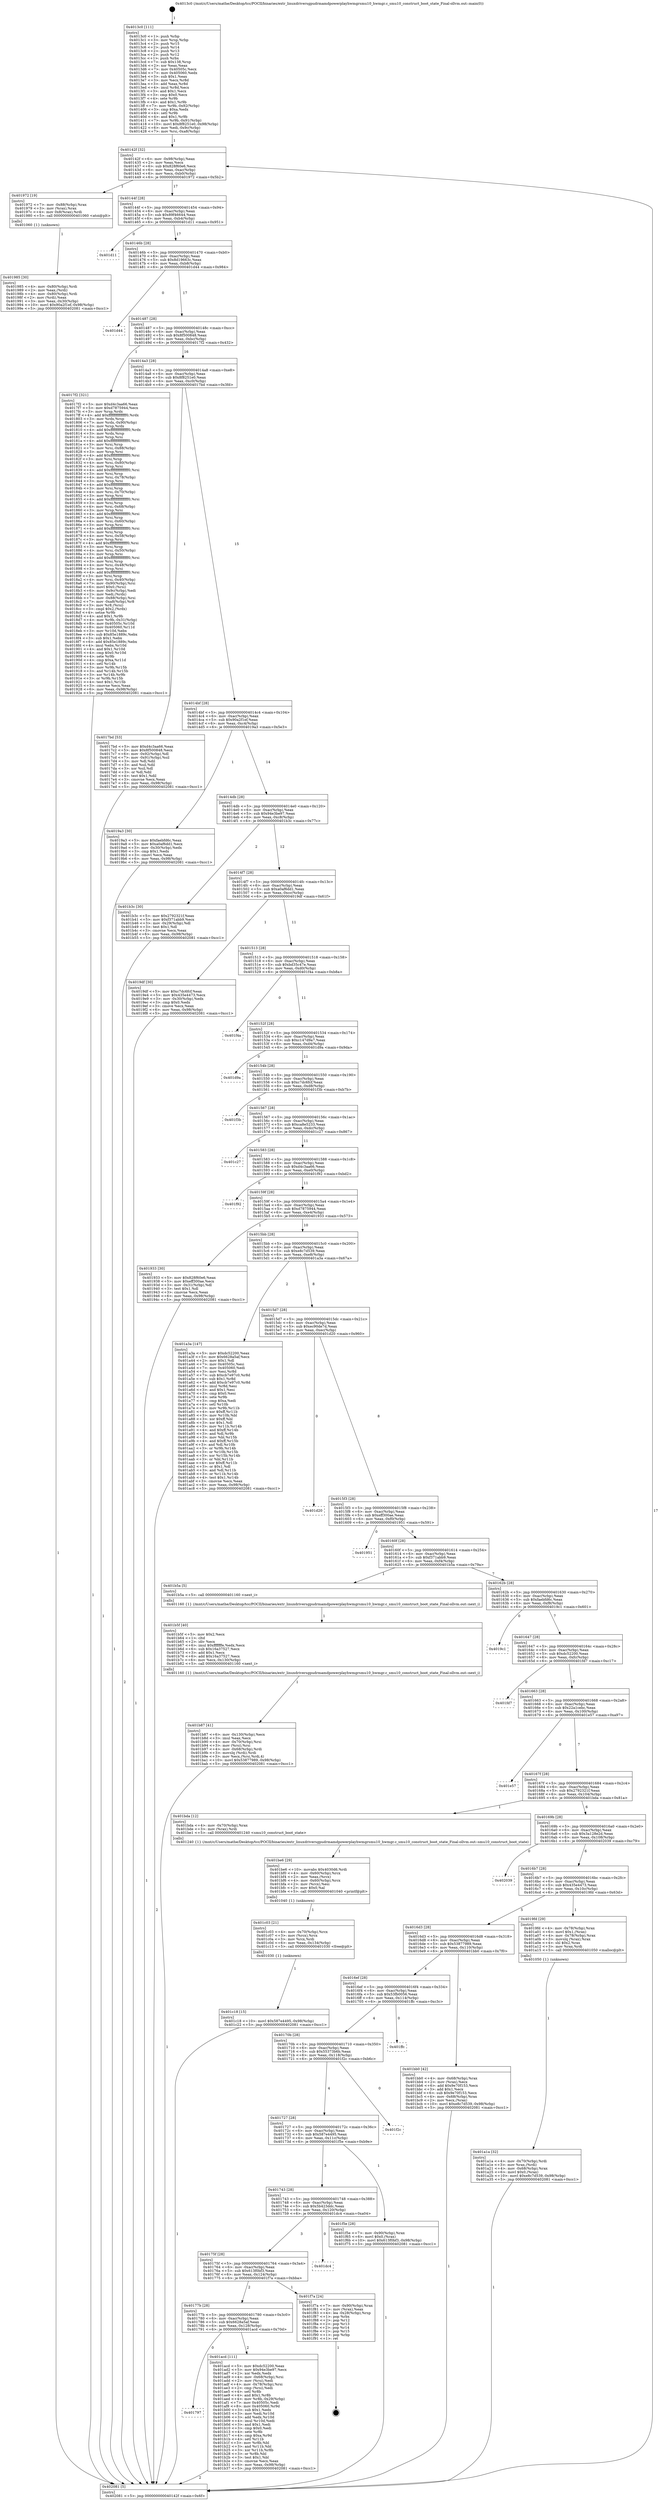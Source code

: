 digraph "0x4013c0" {
  label = "0x4013c0 (/mnt/c/Users/mathe/Desktop/tcc/POCII/binaries/extr_linuxdriversgpudrmamdpowerplayhwmgrsmu10_hwmgr.c_smu10_construct_boot_state_Final-ollvm.out::main(0))"
  labelloc = "t"
  node[shape=record]

  Entry [label="",width=0.3,height=0.3,shape=circle,fillcolor=black,style=filled]
  "0x40142f" [label="{
     0x40142f [32]\l
     | [instrs]\l
     &nbsp;&nbsp;0x40142f \<+6\>: mov -0x98(%rbp),%eax\l
     &nbsp;&nbsp;0x401435 \<+2\>: mov %eax,%ecx\l
     &nbsp;&nbsp;0x401437 \<+6\>: sub $0x828f60e6,%ecx\l
     &nbsp;&nbsp;0x40143d \<+6\>: mov %eax,-0xac(%rbp)\l
     &nbsp;&nbsp;0x401443 \<+6\>: mov %ecx,-0xb0(%rbp)\l
     &nbsp;&nbsp;0x401449 \<+6\>: je 0000000000401972 \<main+0x5b2\>\l
  }"]
  "0x401972" [label="{
     0x401972 [19]\l
     | [instrs]\l
     &nbsp;&nbsp;0x401972 \<+7\>: mov -0x88(%rbp),%rax\l
     &nbsp;&nbsp;0x401979 \<+3\>: mov (%rax),%rax\l
     &nbsp;&nbsp;0x40197c \<+4\>: mov 0x8(%rax),%rdi\l
     &nbsp;&nbsp;0x401980 \<+5\>: call 0000000000401060 \<atoi@plt\>\l
     | [calls]\l
     &nbsp;&nbsp;0x401060 \{1\} (unknown)\l
  }"]
  "0x40144f" [label="{
     0x40144f [28]\l
     | [instrs]\l
     &nbsp;&nbsp;0x40144f \<+5\>: jmp 0000000000401454 \<main+0x94\>\l
     &nbsp;&nbsp;0x401454 \<+6\>: mov -0xac(%rbp),%eax\l
     &nbsp;&nbsp;0x40145a \<+5\>: sub $0x89f46644,%eax\l
     &nbsp;&nbsp;0x40145f \<+6\>: mov %eax,-0xb4(%rbp)\l
     &nbsp;&nbsp;0x401465 \<+6\>: je 0000000000401d11 \<main+0x951\>\l
  }"]
  Exit [label="",width=0.3,height=0.3,shape=circle,fillcolor=black,style=filled,peripheries=2]
  "0x401d11" [label="{
     0x401d11\l
  }", style=dashed]
  "0x40146b" [label="{
     0x40146b [28]\l
     | [instrs]\l
     &nbsp;&nbsp;0x40146b \<+5\>: jmp 0000000000401470 \<main+0xb0\>\l
     &nbsp;&nbsp;0x401470 \<+6\>: mov -0xac(%rbp),%eax\l
     &nbsp;&nbsp;0x401476 \<+5\>: sub $0x8d19663c,%eax\l
     &nbsp;&nbsp;0x40147b \<+6\>: mov %eax,-0xb8(%rbp)\l
     &nbsp;&nbsp;0x401481 \<+6\>: je 0000000000401d44 \<main+0x984\>\l
  }"]
  "0x401c18" [label="{
     0x401c18 [15]\l
     | [instrs]\l
     &nbsp;&nbsp;0x401c18 \<+10\>: movl $0x587e4495,-0x98(%rbp)\l
     &nbsp;&nbsp;0x401c22 \<+5\>: jmp 0000000000402081 \<main+0xcc1\>\l
  }"]
  "0x401d44" [label="{
     0x401d44\l
  }", style=dashed]
  "0x401487" [label="{
     0x401487 [28]\l
     | [instrs]\l
     &nbsp;&nbsp;0x401487 \<+5\>: jmp 000000000040148c \<main+0xcc\>\l
     &nbsp;&nbsp;0x40148c \<+6\>: mov -0xac(%rbp),%eax\l
     &nbsp;&nbsp;0x401492 \<+5\>: sub $0x8f500848,%eax\l
     &nbsp;&nbsp;0x401497 \<+6\>: mov %eax,-0xbc(%rbp)\l
     &nbsp;&nbsp;0x40149d \<+6\>: je 00000000004017f2 \<main+0x432\>\l
  }"]
  "0x401c03" [label="{
     0x401c03 [21]\l
     | [instrs]\l
     &nbsp;&nbsp;0x401c03 \<+4\>: mov -0x70(%rbp),%rcx\l
     &nbsp;&nbsp;0x401c07 \<+3\>: mov (%rcx),%rcx\l
     &nbsp;&nbsp;0x401c0a \<+3\>: mov %rcx,%rdi\l
     &nbsp;&nbsp;0x401c0d \<+6\>: mov %eax,-0x134(%rbp)\l
     &nbsp;&nbsp;0x401c13 \<+5\>: call 0000000000401030 \<free@plt\>\l
     | [calls]\l
     &nbsp;&nbsp;0x401030 \{1\} (unknown)\l
  }"]
  "0x4017f2" [label="{
     0x4017f2 [321]\l
     | [instrs]\l
     &nbsp;&nbsp;0x4017f2 \<+5\>: mov $0xd4c3aa66,%eax\l
     &nbsp;&nbsp;0x4017f7 \<+5\>: mov $0xd7875944,%ecx\l
     &nbsp;&nbsp;0x4017fc \<+3\>: mov %rsp,%rdx\l
     &nbsp;&nbsp;0x4017ff \<+4\>: add $0xfffffffffffffff0,%rdx\l
     &nbsp;&nbsp;0x401803 \<+3\>: mov %rdx,%rsp\l
     &nbsp;&nbsp;0x401806 \<+7\>: mov %rdx,-0x90(%rbp)\l
     &nbsp;&nbsp;0x40180d \<+3\>: mov %rsp,%rdx\l
     &nbsp;&nbsp;0x401810 \<+4\>: add $0xfffffffffffffff0,%rdx\l
     &nbsp;&nbsp;0x401814 \<+3\>: mov %rdx,%rsp\l
     &nbsp;&nbsp;0x401817 \<+3\>: mov %rsp,%rsi\l
     &nbsp;&nbsp;0x40181a \<+4\>: add $0xfffffffffffffff0,%rsi\l
     &nbsp;&nbsp;0x40181e \<+3\>: mov %rsi,%rsp\l
     &nbsp;&nbsp;0x401821 \<+7\>: mov %rsi,-0x88(%rbp)\l
     &nbsp;&nbsp;0x401828 \<+3\>: mov %rsp,%rsi\l
     &nbsp;&nbsp;0x40182b \<+4\>: add $0xfffffffffffffff0,%rsi\l
     &nbsp;&nbsp;0x40182f \<+3\>: mov %rsi,%rsp\l
     &nbsp;&nbsp;0x401832 \<+4\>: mov %rsi,-0x80(%rbp)\l
     &nbsp;&nbsp;0x401836 \<+3\>: mov %rsp,%rsi\l
     &nbsp;&nbsp;0x401839 \<+4\>: add $0xfffffffffffffff0,%rsi\l
     &nbsp;&nbsp;0x40183d \<+3\>: mov %rsi,%rsp\l
     &nbsp;&nbsp;0x401840 \<+4\>: mov %rsi,-0x78(%rbp)\l
     &nbsp;&nbsp;0x401844 \<+3\>: mov %rsp,%rsi\l
     &nbsp;&nbsp;0x401847 \<+4\>: add $0xfffffffffffffff0,%rsi\l
     &nbsp;&nbsp;0x40184b \<+3\>: mov %rsi,%rsp\l
     &nbsp;&nbsp;0x40184e \<+4\>: mov %rsi,-0x70(%rbp)\l
     &nbsp;&nbsp;0x401852 \<+3\>: mov %rsp,%rsi\l
     &nbsp;&nbsp;0x401855 \<+4\>: add $0xfffffffffffffff0,%rsi\l
     &nbsp;&nbsp;0x401859 \<+3\>: mov %rsi,%rsp\l
     &nbsp;&nbsp;0x40185c \<+4\>: mov %rsi,-0x68(%rbp)\l
     &nbsp;&nbsp;0x401860 \<+3\>: mov %rsp,%rsi\l
     &nbsp;&nbsp;0x401863 \<+4\>: add $0xfffffffffffffff0,%rsi\l
     &nbsp;&nbsp;0x401867 \<+3\>: mov %rsi,%rsp\l
     &nbsp;&nbsp;0x40186a \<+4\>: mov %rsi,-0x60(%rbp)\l
     &nbsp;&nbsp;0x40186e \<+3\>: mov %rsp,%rsi\l
     &nbsp;&nbsp;0x401871 \<+4\>: add $0xfffffffffffffff0,%rsi\l
     &nbsp;&nbsp;0x401875 \<+3\>: mov %rsi,%rsp\l
     &nbsp;&nbsp;0x401878 \<+4\>: mov %rsi,-0x58(%rbp)\l
     &nbsp;&nbsp;0x40187c \<+3\>: mov %rsp,%rsi\l
     &nbsp;&nbsp;0x40187f \<+4\>: add $0xfffffffffffffff0,%rsi\l
     &nbsp;&nbsp;0x401883 \<+3\>: mov %rsi,%rsp\l
     &nbsp;&nbsp;0x401886 \<+4\>: mov %rsi,-0x50(%rbp)\l
     &nbsp;&nbsp;0x40188a \<+3\>: mov %rsp,%rsi\l
     &nbsp;&nbsp;0x40188d \<+4\>: add $0xfffffffffffffff0,%rsi\l
     &nbsp;&nbsp;0x401891 \<+3\>: mov %rsi,%rsp\l
     &nbsp;&nbsp;0x401894 \<+4\>: mov %rsi,-0x48(%rbp)\l
     &nbsp;&nbsp;0x401898 \<+3\>: mov %rsp,%rsi\l
     &nbsp;&nbsp;0x40189b \<+4\>: add $0xfffffffffffffff0,%rsi\l
     &nbsp;&nbsp;0x40189f \<+3\>: mov %rsi,%rsp\l
     &nbsp;&nbsp;0x4018a2 \<+4\>: mov %rsi,-0x40(%rbp)\l
     &nbsp;&nbsp;0x4018a6 \<+7\>: mov -0x90(%rbp),%rsi\l
     &nbsp;&nbsp;0x4018ad \<+6\>: movl $0x0,(%rsi)\l
     &nbsp;&nbsp;0x4018b3 \<+6\>: mov -0x9c(%rbp),%edi\l
     &nbsp;&nbsp;0x4018b9 \<+2\>: mov %edi,(%rdx)\l
     &nbsp;&nbsp;0x4018bb \<+7\>: mov -0x88(%rbp),%rsi\l
     &nbsp;&nbsp;0x4018c2 \<+7\>: mov -0xa8(%rbp),%r8\l
     &nbsp;&nbsp;0x4018c9 \<+3\>: mov %r8,(%rsi)\l
     &nbsp;&nbsp;0x4018cc \<+3\>: cmpl $0x2,(%rdx)\l
     &nbsp;&nbsp;0x4018cf \<+4\>: setne %r9b\l
     &nbsp;&nbsp;0x4018d3 \<+4\>: and $0x1,%r9b\l
     &nbsp;&nbsp;0x4018d7 \<+4\>: mov %r9b,-0x31(%rbp)\l
     &nbsp;&nbsp;0x4018db \<+8\>: mov 0x40505c,%r10d\l
     &nbsp;&nbsp;0x4018e3 \<+8\>: mov 0x405060,%r11d\l
     &nbsp;&nbsp;0x4018eb \<+3\>: mov %r10d,%ebx\l
     &nbsp;&nbsp;0x4018ee \<+6\>: sub $0x85e1889c,%ebx\l
     &nbsp;&nbsp;0x4018f4 \<+3\>: sub $0x1,%ebx\l
     &nbsp;&nbsp;0x4018f7 \<+6\>: add $0x85e1889c,%ebx\l
     &nbsp;&nbsp;0x4018fd \<+4\>: imul %ebx,%r10d\l
     &nbsp;&nbsp;0x401901 \<+4\>: and $0x1,%r10d\l
     &nbsp;&nbsp;0x401905 \<+4\>: cmp $0x0,%r10d\l
     &nbsp;&nbsp;0x401909 \<+4\>: sete %r9b\l
     &nbsp;&nbsp;0x40190d \<+4\>: cmp $0xa,%r11d\l
     &nbsp;&nbsp;0x401911 \<+4\>: setl %r14b\l
     &nbsp;&nbsp;0x401915 \<+3\>: mov %r9b,%r15b\l
     &nbsp;&nbsp;0x401918 \<+3\>: and %r14b,%r15b\l
     &nbsp;&nbsp;0x40191b \<+3\>: xor %r14b,%r9b\l
     &nbsp;&nbsp;0x40191e \<+3\>: or %r9b,%r15b\l
     &nbsp;&nbsp;0x401921 \<+4\>: test $0x1,%r15b\l
     &nbsp;&nbsp;0x401925 \<+3\>: cmovne %ecx,%eax\l
     &nbsp;&nbsp;0x401928 \<+6\>: mov %eax,-0x98(%rbp)\l
     &nbsp;&nbsp;0x40192e \<+5\>: jmp 0000000000402081 \<main+0xcc1\>\l
  }"]
  "0x4014a3" [label="{
     0x4014a3 [28]\l
     | [instrs]\l
     &nbsp;&nbsp;0x4014a3 \<+5\>: jmp 00000000004014a8 \<main+0xe8\>\l
     &nbsp;&nbsp;0x4014a8 \<+6\>: mov -0xac(%rbp),%eax\l
     &nbsp;&nbsp;0x4014ae \<+5\>: sub $0x8f8251e0,%eax\l
     &nbsp;&nbsp;0x4014b3 \<+6\>: mov %eax,-0xc0(%rbp)\l
     &nbsp;&nbsp;0x4014b9 \<+6\>: je 00000000004017bd \<main+0x3fd\>\l
  }"]
  "0x401be6" [label="{
     0x401be6 [29]\l
     | [instrs]\l
     &nbsp;&nbsp;0x401be6 \<+10\>: movabs $0x4030d6,%rdi\l
     &nbsp;&nbsp;0x401bf0 \<+4\>: mov -0x60(%rbp),%rcx\l
     &nbsp;&nbsp;0x401bf4 \<+2\>: mov %eax,(%rcx)\l
     &nbsp;&nbsp;0x401bf6 \<+4\>: mov -0x60(%rbp),%rcx\l
     &nbsp;&nbsp;0x401bfa \<+2\>: mov (%rcx),%esi\l
     &nbsp;&nbsp;0x401bfc \<+2\>: mov $0x0,%al\l
     &nbsp;&nbsp;0x401bfe \<+5\>: call 0000000000401040 \<printf@plt\>\l
     | [calls]\l
     &nbsp;&nbsp;0x401040 \{1\} (unknown)\l
  }"]
  "0x4017bd" [label="{
     0x4017bd [53]\l
     | [instrs]\l
     &nbsp;&nbsp;0x4017bd \<+5\>: mov $0xd4c3aa66,%eax\l
     &nbsp;&nbsp;0x4017c2 \<+5\>: mov $0x8f500848,%ecx\l
     &nbsp;&nbsp;0x4017c7 \<+6\>: mov -0x92(%rbp),%dl\l
     &nbsp;&nbsp;0x4017cd \<+7\>: mov -0x91(%rbp),%sil\l
     &nbsp;&nbsp;0x4017d4 \<+3\>: mov %dl,%dil\l
     &nbsp;&nbsp;0x4017d7 \<+3\>: and %sil,%dil\l
     &nbsp;&nbsp;0x4017da \<+3\>: xor %sil,%dl\l
     &nbsp;&nbsp;0x4017dd \<+3\>: or %dl,%dil\l
     &nbsp;&nbsp;0x4017e0 \<+4\>: test $0x1,%dil\l
     &nbsp;&nbsp;0x4017e4 \<+3\>: cmovne %ecx,%eax\l
     &nbsp;&nbsp;0x4017e7 \<+6\>: mov %eax,-0x98(%rbp)\l
     &nbsp;&nbsp;0x4017ed \<+5\>: jmp 0000000000402081 \<main+0xcc1\>\l
  }"]
  "0x4014bf" [label="{
     0x4014bf [28]\l
     | [instrs]\l
     &nbsp;&nbsp;0x4014bf \<+5\>: jmp 00000000004014c4 \<main+0x104\>\l
     &nbsp;&nbsp;0x4014c4 \<+6\>: mov -0xac(%rbp),%eax\l
     &nbsp;&nbsp;0x4014ca \<+5\>: sub $0x90a2f1ef,%eax\l
     &nbsp;&nbsp;0x4014cf \<+6\>: mov %eax,-0xc4(%rbp)\l
     &nbsp;&nbsp;0x4014d5 \<+6\>: je 00000000004019a3 \<main+0x5e3\>\l
  }"]
  "0x402081" [label="{
     0x402081 [5]\l
     | [instrs]\l
     &nbsp;&nbsp;0x402081 \<+5\>: jmp 000000000040142f \<main+0x6f\>\l
  }"]
  "0x4013c0" [label="{
     0x4013c0 [111]\l
     | [instrs]\l
     &nbsp;&nbsp;0x4013c0 \<+1\>: push %rbp\l
     &nbsp;&nbsp;0x4013c1 \<+3\>: mov %rsp,%rbp\l
     &nbsp;&nbsp;0x4013c4 \<+2\>: push %r15\l
     &nbsp;&nbsp;0x4013c6 \<+2\>: push %r14\l
     &nbsp;&nbsp;0x4013c8 \<+2\>: push %r13\l
     &nbsp;&nbsp;0x4013ca \<+2\>: push %r12\l
     &nbsp;&nbsp;0x4013cc \<+1\>: push %rbx\l
     &nbsp;&nbsp;0x4013cd \<+7\>: sub $0x138,%rsp\l
     &nbsp;&nbsp;0x4013d4 \<+2\>: xor %eax,%eax\l
     &nbsp;&nbsp;0x4013d6 \<+7\>: mov 0x40505c,%ecx\l
     &nbsp;&nbsp;0x4013dd \<+7\>: mov 0x405060,%edx\l
     &nbsp;&nbsp;0x4013e4 \<+3\>: sub $0x1,%eax\l
     &nbsp;&nbsp;0x4013e7 \<+3\>: mov %ecx,%r8d\l
     &nbsp;&nbsp;0x4013ea \<+3\>: add %eax,%r8d\l
     &nbsp;&nbsp;0x4013ed \<+4\>: imul %r8d,%ecx\l
     &nbsp;&nbsp;0x4013f1 \<+3\>: and $0x1,%ecx\l
     &nbsp;&nbsp;0x4013f4 \<+3\>: cmp $0x0,%ecx\l
     &nbsp;&nbsp;0x4013f7 \<+4\>: sete %r9b\l
     &nbsp;&nbsp;0x4013fb \<+4\>: and $0x1,%r9b\l
     &nbsp;&nbsp;0x4013ff \<+7\>: mov %r9b,-0x92(%rbp)\l
     &nbsp;&nbsp;0x401406 \<+3\>: cmp $0xa,%edx\l
     &nbsp;&nbsp;0x401409 \<+4\>: setl %r9b\l
     &nbsp;&nbsp;0x40140d \<+4\>: and $0x1,%r9b\l
     &nbsp;&nbsp;0x401411 \<+7\>: mov %r9b,-0x91(%rbp)\l
     &nbsp;&nbsp;0x401418 \<+10\>: movl $0x8f8251e0,-0x98(%rbp)\l
     &nbsp;&nbsp;0x401422 \<+6\>: mov %edi,-0x9c(%rbp)\l
     &nbsp;&nbsp;0x401428 \<+7\>: mov %rsi,-0xa8(%rbp)\l
  }"]
  "0x401b87" [label="{
     0x401b87 [41]\l
     | [instrs]\l
     &nbsp;&nbsp;0x401b87 \<+6\>: mov -0x130(%rbp),%ecx\l
     &nbsp;&nbsp;0x401b8d \<+3\>: imul %eax,%ecx\l
     &nbsp;&nbsp;0x401b90 \<+4\>: mov -0x70(%rbp),%rsi\l
     &nbsp;&nbsp;0x401b94 \<+3\>: mov (%rsi),%rsi\l
     &nbsp;&nbsp;0x401b97 \<+4\>: mov -0x68(%rbp),%rdi\l
     &nbsp;&nbsp;0x401b9b \<+3\>: movslq (%rdi),%rdi\l
     &nbsp;&nbsp;0x401b9e \<+3\>: mov %ecx,(%rsi,%rdi,4)\l
     &nbsp;&nbsp;0x401ba1 \<+10\>: movl $0x53877989,-0x98(%rbp)\l
     &nbsp;&nbsp;0x401bab \<+5\>: jmp 0000000000402081 \<main+0xcc1\>\l
  }"]
  "0x401b5f" [label="{
     0x401b5f [40]\l
     | [instrs]\l
     &nbsp;&nbsp;0x401b5f \<+5\>: mov $0x2,%ecx\l
     &nbsp;&nbsp;0x401b64 \<+1\>: cltd\l
     &nbsp;&nbsp;0x401b65 \<+2\>: idiv %ecx\l
     &nbsp;&nbsp;0x401b67 \<+6\>: imul $0xfffffffe,%edx,%ecx\l
     &nbsp;&nbsp;0x401b6d \<+6\>: sub $0x16a37527,%ecx\l
     &nbsp;&nbsp;0x401b73 \<+3\>: add $0x1,%ecx\l
     &nbsp;&nbsp;0x401b76 \<+6\>: add $0x16a37527,%ecx\l
     &nbsp;&nbsp;0x401b7c \<+6\>: mov %ecx,-0x130(%rbp)\l
     &nbsp;&nbsp;0x401b82 \<+5\>: call 0000000000401160 \<next_i\>\l
     | [calls]\l
     &nbsp;&nbsp;0x401160 \{1\} (/mnt/c/Users/mathe/Desktop/tcc/POCII/binaries/extr_linuxdriversgpudrmamdpowerplayhwmgrsmu10_hwmgr.c_smu10_construct_boot_state_Final-ollvm.out::next_i)\l
  }"]
  "0x4019a3" [label="{
     0x4019a3 [30]\l
     | [instrs]\l
     &nbsp;&nbsp;0x4019a3 \<+5\>: mov $0xfaebfd6c,%eax\l
     &nbsp;&nbsp;0x4019a8 \<+5\>: mov $0xa0af6dd1,%ecx\l
     &nbsp;&nbsp;0x4019ad \<+3\>: mov -0x30(%rbp),%edx\l
     &nbsp;&nbsp;0x4019b0 \<+3\>: cmp $0x1,%edx\l
     &nbsp;&nbsp;0x4019b3 \<+3\>: cmovl %ecx,%eax\l
     &nbsp;&nbsp;0x4019b6 \<+6\>: mov %eax,-0x98(%rbp)\l
     &nbsp;&nbsp;0x4019bc \<+5\>: jmp 0000000000402081 \<main+0xcc1\>\l
  }"]
  "0x4014db" [label="{
     0x4014db [28]\l
     | [instrs]\l
     &nbsp;&nbsp;0x4014db \<+5\>: jmp 00000000004014e0 \<main+0x120\>\l
     &nbsp;&nbsp;0x4014e0 \<+6\>: mov -0xac(%rbp),%eax\l
     &nbsp;&nbsp;0x4014e6 \<+5\>: sub $0x94e3be97,%eax\l
     &nbsp;&nbsp;0x4014eb \<+6\>: mov %eax,-0xc8(%rbp)\l
     &nbsp;&nbsp;0x4014f1 \<+6\>: je 0000000000401b3c \<main+0x77c\>\l
  }"]
  "0x401797" [label="{
     0x401797\l
  }", style=dashed]
  "0x401b3c" [label="{
     0x401b3c [30]\l
     | [instrs]\l
     &nbsp;&nbsp;0x401b3c \<+5\>: mov $0x2792321f,%eax\l
     &nbsp;&nbsp;0x401b41 \<+5\>: mov $0xf371abb9,%ecx\l
     &nbsp;&nbsp;0x401b46 \<+3\>: mov -0x29(%rbp),%dl\l
     &nbsp;&nbsp;0x401b49 \<+3\>: test $0x1,%dl\l
     &nbsp;&nbsp;0x401b4c \<+3\>: cmovne %ecx,%eax\l
     &nbsp;&nbsp;0x401b4f \<+6\>: mov %eax,-0x98(%rbp)\l
     &nbsp;&nbsp;0x401b55 \<+5\>: jmp 0000000000402081 \<main+0xcc1\>\l
  }"]
  "0x4014f7" [label="{
     0x4014f7 [28]\l
     | [instrs]\l
     &nbsp;&nbsp;0x4014f7 \<+5\>: jmp 00000000004014fc \<main+0x13c\>\l
     &nbsp;&nbsp;0x4014fc \<+6\>: mov -0xac(%rbp),%eax\l
     &nbsp;&nbsp;0x401502 \<+5\>: sub $0xa0af6dd1,%eax\l
     &nbsp;&nbsp;0x401507 \<+6\>: mov %eax,-0xcc(%rbp)\l
     &nbsp;&nbsp;0x40150d \<+6\>: je 00000000004019df \<main+0x61f\>\l
  }"]
  "0x401acd" [label="{
     0x401acd [111]\l
     | [instrs]\l
     &nbsp;&nbsp;0x401acd \<+5\>: mov $0xdc52200,%eax\l
     &nbsp;&nbsp;0x401ad2 \<+5\>: mov $0x94e3be97,%ecx\l
     &nbsp;&nbsp;0x401ad7 \<+2\>: xor %edx,%edx\l
     &nbsp;&nbsp;0x401ad9 \<+4\>: mov -0x68(%rbp),%rsi\l
     &nbsp;&nbsp;0x401add \<+2\>: mov (%rsi),%edi\l
     &nbsp;&nbsp;0x401adf \<+4\>: mov -0x78(%rbp),%rsi\l
     &nbsp;&nbsp;0x401ae3 \<+2\>: cmp (%rsi),%edi\l
     &nbsp;&nbsp;0x401ae5 \<+4\>: setl %r8b\l
     &nbsp;&nbsp;0x401ae9 \<+4\>: and $0x1,%r8b\l
     &nbsp;&nbsp;0x401aed \<+4\>: mov %r8b,-0x29(%rbp)\l
     &nbsp;&nbsp;0x401af1 \<+7\>: mov 0x40505c,%edi\l
     &nbsp;&nbsp;0x401af8 \<+8\>: mov 0x405060,%r9d\l
     &nbsp;&nbsp;0x401b00 \<+3\>: sub $0x1,%edx\l
     &nbsp;&nbsp;0x401b03 \<+3\>: mov %edi,%r10d\l
     &nbsp;&nbsp;0x401b06 \<+3\>: add %edx,%r10d\l
     &nbsp;&nbsp;0x401b09 \<+4\>: imul %r10d,%edi\l
     &nbsp;&nbsp;0x401b0d \<+3\>: and $0x1,%edi\l
     &nbsp;&nbsp;0x401b10 \<+3\>: cmp $0x0,%edi\l
     &nbsp;&nbsp;0x401b13 \<+4\>: sete %r8b\l
     &nbsp;&nbsp;0x401b17 \<+4\>: cmp $0xa,%r9d\l
     &nbsp;&nbsp;0x401b1b \<+4\>: setl %r11b\l
     &nbsp;&nbsp;0x401b1f \<+3\>: mov %r8b,%bl\l
     &nbsp;&nbsp;0x401b22 \<+3\>: and %r11b,%bl\l
     &nbsp;&nbsp;0x401b25 \<+3\>: xor %r11b,%r8b\l
     &nbsp;&nbsp;0x401b28 \<+3\>: or %r8b,%bl\l
     &nbsp;&nbsp;0x401b2b \<+3\>: test $0x1,%bl\l
     &nbsp;&nbsp;0x401b2e \<+3\>: cmovne %ecx,%eax\l
     &nbsp;&nbsp;0x401b31 \<+6\>: mov %eax,-0x98(%rbp)\l
     &nbsp;&nbsp;0x401b37 \<+5\>: jmp 0000000000402081 \<main+0xcc1\>\l
  }"]
  "0x4019df" [label="{
     0x4019df [30]\l
     | [instrs]\l
     &nbsp;&nbsp;0x4019df \<+5\>: mov $0xc7dc6fcf,%eax\l
     &nbsp;&nbsp;0x4019e4 \<+5\>: mov $0x435e4473,%ecx\l
     &nbsp;&nbsp;0x4019e9 \<+3\>: mov -0x30(%rbp),%edx\l
     &nbsp;&nbsp;0x4019ec \<+3\>: cmp $0x0,%edx\l
     &nbsp;&nbsp;0x4019ef \<+3\>: cmove %ecx,%eax\l
     &nbsp;&nbsp;0x4019f2 \<+6\>: mov %eax,-0x98(%rbp)\l
     &nbsp;&nbsp;0x4019f8 \<+5\>: jmp 0000000000402081 \<main+0xcc1\>\l
  }"]
  "0x401513" [label="{
     0x401513 [28]\l
     | [instrs]\l
     &nbsp;&nbsp;0x401513 \<+5\>: jmp 0000000000401518 \<main+0x158\>\l
     &nbsp;&nbsp;0x401518 \<+6\>: mov -0xac(%rbp),%eax\l
     &nbsp;&nbsp;0x40151e \<+5\>: sub $0xbd35c47e,%eax\l
     &nbsp;&nbsp;0x401523 \<+6\>: mov %eax,-0xd0(%rbp)\l
     &nbsp;&nbsp;0x401529 \<+6\>: je 0000000000401f4a \<main+0xb8a\>\l
  }"]
  "0x40177b" [label="{
     0x40177b [28]\l
     | [instrs]\l
     &nbsp;&nbsp;0x40177b \<+5\>: jmp 0000000000401780 \<main+0x3c0\>\l
     &nbsp;&nbsp;0x401780 \<+6\>: mov -0xac(%rbp),%eax\l
     &nbsp;&nbsp;0x401786 \<+5\>: sub $0x6628a5af,%eax\l
     &nbsp;&nbsp;0x40178b \<+6\>: mov %eax,-0x128(%rbp)\l
     &nbsp;&nbsp;0x401791 \<+6\>: je 0000000000401acd \<main+0x70d\>\l
  }"]
  "0x401f4a" [label="{
     0x401f4a\l
  }", style=dashed]
  "0x40152f" [label="{
     0x40152f [28]\l
     | [instrs]\l
     &nbsp;&nbsp;0x40152f \<+5\>: jmp 0000000000401534 \<main+0x174\>\l
     &nbsp;&nbsp;0x401534 \<+6\>: mov -0xac(%rbp),%eax\l
     &nbsp;&nbsp;0x40153a \<+5\>: sub $0xc147d9a7,%eax\l
     &nbsp;&nbsp;0x40153f \<+6\>: mov %eax,-0xd4(%rbp)\l
     &nbsp;&nbsp;0x401545 \<+6\>: je 0000000000401d9a \<main+0x9da\>\l
  }"]
  "0x401f7a" [label="{
     0x401f7a [24]\l
     | [instrs]\l
     &nbsp;&nbsp;0x401f7a \<+7\>: mov -0x90(%rbp),%rax\l
     &nbsp;&nbsp;0x401f81 \<+2\>: mov (%rax),%eax\l
     &nbsp;&nbsp;0x401f83 \<+4\>: lea -0x28(%rbp),%rsp\l
     &nbsp;&nbsp;0x401f87 \<+1\>: pop %rbx\l
     &nbsp;&nbsp;0x401f88 \<+2\>: pop %r12\l
     &nbsp;&nbsp;0x401f8a \<+2\>: pop %r13\l
     &nbsp;&nbsp;0x401f8c \<+2\>: pop %r14\l
     &nbsp;&nbsp;0x401f8e \<+2\>: pop %r15\l
     &nbsp;&nbsp;0x401f90 \<+1\>: pop %rbp\l
     &nbsp;&nbsp;0x401f91 \<+1\>: ret\l
  }"]
  "0x401d9a" [label="{
     0x401d9a\l
  }", style=dashed]
  "0x40154b" [label="{
     0x40154b [28]\l
     | [instrs]\l
     &nbsp;&nbsp;0x40154b \<+5\>: jmp 0000000000401550 \<main+0x190\>\l
     &nbsp;&nbsp;0x401550 \<+6\>: mov -0xac(%rbp),%eax\l
     &nbsp;&nbsp;0x401556 \<+5\>: sub $0xc7dc6fcf,%eax\l
     &nbsp;&nbsp;0x40155b \<+6\>: mov %eax,-0xd8(%rbp)\l
     &nbsp;&nbsp;0x401561 \<+6\>: je 0000000000401f3b \<main+0xb7b\>\l
  }"]
  "0x40175f" [label="{
     0x40175f [28]\l
     | [instrs]\l
     &nbsp;&nbsp;0x40175f \<+5\>: jmp 0000000000401764 \<main+0x3a4\>\l
     &nbsp;&nbsp;0x401764 \<+6\>: mov -0xac(%rbp),%eax\l
     &nbsp;&nbsp;0x40176a \<+5\>: sub $0x613f0bf3,%eax\l
     &nbsp;&nbsp;0x40176f \<+6\>: mov %eax,-0x124(%rbp)\l
     &nbsp;&nbsp;0x401775 \<+6\>: je 0000000000401f7a \<main+0xbba\>\l
  }"]
  "0x401f3b" [label="{
     0x401f3b\l
  }", style=dashed]
  "0x401567" [label="{
     0x401567 [28]\l
     | [instrs]\l
     &nbsp;&nbsp;0x401567 \<+5\>: jmp 000000000040156c \<main+0x1ac\>\l
     &nbsp;&nbsp;0x40156c \<+6\>: mov -0xac(%rbp),%eax\l
     &nbsp;&nbsp;0x401572 \<+5\>: sub $0xca8e5233,%eax\l
     &nbsp;&nbsp;0x401577 \<+6\>: mov %eax,-0xdc(%rbp)\l
     &nbsp;&nbsp;0x40157d \<+6\>: je 0000000000401c27 \<main+0x867\>\l
  }"]
  "0x401dc4" [label="{
     0x401dc4\l
  }", style=dashed]
  "0x401c27" [label="{
     0x401c27\l
  }", style=dashed]
  "0x401583" [label="{
     0x401583 [28]\l
     | [instrs]\l
     &nbsp;&nbsp;0x401583 \<+5\>: jmp 0000000000401588 \<main+0x1c8\>\l
     &nbsp;&nbsp;0x401588 \<+6\>: mov -0xac(%rbp),%eax\l
     &nbsp;&nbsp;0x40158e \<+5\>: sub $0xd4c3aa66,%eax\l
     &nbsp;&nbsp;0x401593 \<+6\>: mov %eax,-0xe0(%rbp)\l
     &nbsp;&nbsp;0x401599 \<+6\>: je 0000000000401f92 \<main+0xbd2\>\l
  }"]
  "0x401743" [label="{
     0x401743 [28]\l
     | [instrs]\l
     &nbsp;&nbsp;0x401743 \<+5\>: jmp 0000000000401748 \<main+0x388\>\l
     &nbsp;&nbsp;0x401748 \<+6\>: mov -0xac(%rbp),%eax\l
     &nbsp;&nbsp;0x40174e \<+5\>: sub $0x5b423ddc,%eax\l
     &nbsp;&nbsp;0x401753 \<+6\>: mov %eax,-0x120(%rbp)\l
     &nbsp;&nbsp;0x401759 \<+6\>: je 0000000000401dc4 \<main+0xa04\>\l
  }"]
  "0x401f92" [label="{
     0x401f92\l
  }", style=dashed]
  "0x40159f" [label="{
     0x40159f [28]\l
     | [instrs]\l
     &nbsp;&nbsp;0x40159f \<+5\>: jmp 00000000004015a4 \<main+0x1e4\>\l
     &nbsp;&nbsp;0x4015a4 \<+6\>: mov -0xac(%rbp),%eax\l
     &nbsp;&nbsp;0x4015aa \<+5\>: sub $0xd7875944,%eax\l
     &nbsp;&nbsp;0x4015af \<+6\>: mov %eax,-0xe4(%rbp)\l
     &nbsp;&nbsp;0x4015b5 \<+6\>: je 0000000000401933 \<main+0x573\>\l
  }"]
  "0x401f5e" [label="{
     0x401f5e [28]\l
     | [instrs]\l
     &nbsp;&nbsp;0x401f5e \<+7\>: mov -0x90(%rbp),%rax\l
     &nbsp;&nbsp;0x401f65 \<+6\>: movl $0x0,(%rax)\l
     &nbsp;&nbsp;0x401f6b \<+10\>: movl $0x613f0bf3,-0x98(%rbp)\l
     &nbsp;&nbsp;0x401f75 \<+5\>: jmp 0000000000402081 \<main+0xcc1\>\l
  }"]
  "0x401933" [label="{
     0x401933 [30]\l
     | [instrs]\l
     &nbsp;&nbsp;0x401933 \<+5\>: mov $0x828f60e6,%eax\l
     &nbsp;&nbsp;0x401938 \<+5\>: mov $0xeff300ae,%ecx\l
     &nbsp;&nbsp;0x40193d \<+3\>: mov -0x31(%rbp),%dl\l
     &nbsp;&nbsp;0x401940 \<+3\>: test $0x1,%dl\l
     &nbsp;&nbsp;0x401943 \<+3\>: cmovne %ecx,%eax\l
     &nbsp;&nbsp;0x401946 \<+6\>: mov %eax,-0x98(%rbp)\l
     &nbsp;&nbsp;0x40194c \<+5\>: jmp 0000000000402081 \<main+0xcc1\>\l
  }"]
  "0x4015bb" [label="{
     0x4015bb [28]\l
     | [instrs]\l
     &nbsp;&nbsp;0x4015bb \<+5\>: jmp 00000000004015c0 \<main+0x200\>\l
     &nbsp;&nbsp;0x4015c0 \<+6\>: mov -0xac(%rbp),%eax\l
     &nbsp;&nbsp;0x4015c6 \<+5\>: sub $0xe8c7d539,%eax\l
     &nbsp;&nbsp;0x4015cb \<+6\>: mov %eax,-0xe8(%rbp)\l
     &nbsp;&nbsp;0x4015d1 \<+6\>: je 0000000000401a3a \<main+0x67a\>\l
  }"]
  "0x401985" [label="{
     0x401985 [30]\l
     | [instrs]\l
     &nbsp;&nbsp;0x401985 \<+4\>: mov -0x80(%rbp),%rdi\l
     &nbsp;&nbsp;0x401989 \<+2\>: mov %eax,(%rdi)\l
     &nbsp;&nbsp;0x40198b \<+4\>: mov -0x80(%rbp),%rdi\l
     &nbsp;&nbsp;0x40198f \<+2\>: mov (%rdi),%eax\l
     &nbsp;&nbsp;0x401991 \<+3\>: mov %eax,-0x30(%rbp)\l
     &nbsp;&nbsp;0x401994 \<+10\>: movl $0x90a2f1ef,-0x98(%rbp)\l
     &nbsp;&nbsp;0x40199e \<+5\>: jmp 0000000000402081 \<main+0xcc1\>\l
  }"]
  "0x401727" [label="{
     0x401727 [28]\l
     | [instrs]\l
     &nbsp;&nbsp;0x401727 \<+5\>: jmp 000000000040172c \<main+0x36c\>\l
     &nbsp;&nbsp;0x40172c \<+6\>: mov -0xac(%rbp),%eax\l
     &nbsp;&nbsp;0x401732 \<+5\>: sub $0x587e4495,%eax\l
     &nbsp;&nbsp;0x401737 \<+6\>: mov %eax,-0x11c(%rbp)\l
     &nbsp;&nbsp;0x40173d \<+6\>: je 0000000000401f5e \<main+0xb9e\>\l
  }"]
  "0x401a3a" [label="{
     0x401a3a [147]\l
     | [instrs]\l
     &nbsp;&nbsp;0x401a3a \<+5\>: mov $0xdc52200,%eax\l
     &nbsp;&nbsp;0x401a3f \<+5\>: mov $0x6628a5af,%ecx\l
     &nbsp;&nbsp;0x401a44 \<+2\>: mov $0x1,%dl\l
     &nbsp;&nbsp;0x401a46 \<+7\>: mov 0x40505c,%esi\l
     &nbsp;&nbsp;0x401a4d \<+7\>: mov 0x405060,%edi\l
     &nbsp;&nbsp;0x401a54 \<+3\>: mov %esi,%r8d\l
     &nbsp;&nbsp;0x401a57 \<+7\>: sub $0xcb7e97c0,%r8d\l
     &nbsp;&nbsp;0x401a5e \<+4\>: sub $0x1,%r8d\l
     &nbsp;&nbsp;0x401a62 \<+7\>: add $0xcb7e97c0,%r8d\l
     &nbsp;&nbsp;0x401a69 \<+4\>: imul %r8d,%esi\l
     &nbsp;&nbsp;0x401a6d \<+3\>: and $0x1,%esi\l
     &nbsp;&nbsp;0x401a70 \<+3\>: cmp $0x0,%esi\l
     &nbsp;&nbsp;0x401a73 \<+4\>: sete %r9b\l
     &nbsp;&nbsp;0x401a77 \<+3\>: cmp $0xa,%edi\l
     &nbsp;&nbsp;0x401a7a \<+4\>: setl %r10b\l
     &nbsp;&nbsp;0x401a7e \<+3\>: mov %r9b,%r11b\l
     &nbsp;&nbsp;0x401a81 \<+4\>: xor $0xff,%r11b\l
     &nbsp;&nbsp;0x401a85 \<+3\>: mov %r10b,%bl\l
     &nbsp;&nbsp;0x401a88 \<+3\>: xor $0xff,%bl\l
     &nbsp;&nbsp;0x401a8b \<+3\>: xor $0x1,%dl\l
     &nbsp;&nbsp;0x401a8e \<+3\>: mov %r11b,%r14b\l
     &nbsp;&nbsp;0x401a91 \<+4\>: and $0xff,%r14b\l
     &nbsp;&nbsp;0x401a95 \<+3\>: and %dl,%r9b\l
     &nbsp;&nbsp;0x401a98 \<+3\>: mov %bl,%r15b\l
     &nbsp;&nbsp;0x401a9b \<+4\>: and $0xff,%r15b\l
     &nbsp;&nbsp;0x401a9f \<+3\>: and %dl,%r10b\l
     &nbsp;&nbsp;0x401aa2 \<+3\>: or %r9b,%r14b\l
     &nbsp;&nbsp;0x401aa5 \<+3\>: or %r10b,%r15b\l
     &nbsp;&nbsp;0x401aa8 \<+3\>: xor %r15b,%r14b\l
     &nbsp;&nbsp;0x401aab \<+3\>: or %bl,%r11b\l
     &nbsp;&nbsp;0x401aae \<+4\>: xor $0xff,%r11b\l
     &nbsp;&nbsp;0x401ab2 \<+3\>: or $0x1,%dl\l
     &nbsp;&nbsp;0x401ab5 \<+3\>: and %dl,%r11b\l
     &nbsp;&nbsp;0x401ab8 \<+3\>: or %r11b,%r14b\l
     &nbsp;&nbsp;0x401abb \<+4\>: test $0x1,%r14b\l
     &nbsp;&nbsp;0x401abf \<+3\>: cmovne %ecx,%eax\l
     &nbsp;&nbsp;0x401ac2 \<+6\>: mov %eax,-0x98(%rbp)\l
     &nbsp;&nbsp;0x401ac8 \<+5\>: jmp 0000000000402081 \<main+0xcc1\>\l
  }"]
  "0x4015d7" [label="{
     0x4015d7 [28]\l
     | [instrs]\l
     &nbsp;&nbsp;0x4015d7 \<+5\>: jmp 00000000004015dc \<main+0x21c\>\l
     &nbsp;&nbsp;0x4015dc \<+6\>: mov -0xac(%rbp),%eax\l
     &nbsp;&nbsp;0x4015e2 \<+5\>: sub $0xec90de7d,%eax\l
     &nbsp;&nbsp;0x4015e7 \<+6\>: mov %eax,-0xec(%rbp)\l
     &nbsp;&nbsp;0x4015ed \<+6\>: je 0000000000401d20 \<main+0x960\>\l
  }"]
  "0x401f2c" [label="{
     0x401f2c\l
  }", style=dashed]
  "0x401d20" [label="{
     0x401d20\l
  }", style=dashed]
  "0x4015f3" [label="{
     0x4015f3 [28]\l
     | [instrs]\l
     &nbsp;&nbsp;0x4015f3 \<+5\>: jmp 00000000004015f8 \<main+0x238\>\l
     &nbsp;&nbsp;0x4015f8 \<+6\>: mov -0xac(%rbp),%eax\l
     &nbsp;&nbsp;0x4015fe \<+5\>: sub $0xeff300ae,%eax\l
     &nbsp;&nbsp;0x401603 \<+6\>: mov %eax,-0xf0(%rbp)\l
     &nbsp;&nbsp;0x401609 \<+6\>: je 0000000000401951 \<main+0x591\>\l
  }"]
  "0x40170b" [label="{
     0x40170b [28]\l
     | [instrs]\l
     &nbsp;&nbsp;0x40170b \<+5\>: jmp 0000000000401710 \<main+0x350\>\l
     &nbsp;&nbsp;0x401710 \<+6\>: mov -0xac(%rbp),%eax\l
     &nbsp;&nbsp;0x401716 \<+5\>: sub $0x55373b6b,%eax\l
     &nbsp;&nbsp;0x40171b \<+6\>: mov %eax,-0x118(%rbp)\l
     &nbsp;&nbsp;0x401721 \<+6\>: je 0000000000401f2c \<main+0xb6c\>\l
  }"]
  "0x401951" [label="{
     0x401951\l
  }", style=dashed]
  "0x40160f" [label="{
     0x40160f [28]\l
     | [instrs]\l
     &nbsp;&nbsp;0x40160f \<+5\>: jmp 0000000000401614 \<main+0x254\>\l
     &nbsp;&nbsp;0x401614 \<+6\>: mov -0xac(%rbp),%eax\l
     &nbsp;&nbsp;0x40161a \<+5\>: sub $0xf371abb9,%eax\l
     &nbsp;&nbsp;0x40161f \<+6\>: mov %eax,-0xf4(%rbp)\l
     &nbsp;&nbsp;0x401625 \<+6\>: je 0000000000401b5a \<main+0x79a\>\l
  }"]
  "0x401ffc" [label="{
     0x401ffc\l
  }", style=dashed]
  "0x401b5a" [label="{
     0x401b5a [5]\l
     | [instrs]\l
     &nbsp;&nbsp;0x401b5a \<+5\>: call 0000000000401160 \<next_i\>\l
     | [calls]\l
     &nbsp;&nbsp;0x401160 \{1\} (/mnt/c/Users/mathe/Desktop/tcc/POCII/binaries/extr_linuxdriversgpudrmamdpowerplayhwmgrsmu10_hwmgr.c_smu10_construct_boot_state_Final-ollvm.out::next_i)\l
  }"]
  "0x40162b" [label="{
     0x40162b [28]\l
     | [instrs]\l
     &nbsp;&nbsp;0x40162b \<+5\>: jmp 0000000000401630 \<main+0x270\>\l
     &nbsp;&nbsp;0x401630 \<+6\>: mov -0xac(%rbp),%eax\l
     &nbsp;&nbsp;0x401636 \<+5\>: sub $0xfaebfd6c,%eax\l
     &nbsp;&nbsp;0x40163b \<+6\>: mov %eax,-0xf8(%rbp)\l
     &nbsp;&nbsp;0x401641 \<+6\>: je 00000000004019c1 \<main+0x601\>\l
  }"]
  "0x4016ef" [label="{
     0x4016ef [28]\l
     | [instrs]\l
     &nbsp;&nbsp;0x4016ef \<+5\>: jmp 00000000004016f4 \<main+0x334\>\l
     &nbsp;&nbsp;0x4016f4 \<+6\>: mov -0xac(%rbp),%eax\l
     &nbsp;&nbsp;0x4016fa \<+5\>: sub $0x53fb0056,%eax\l
     &nbsp;&nbsp;0x4016ff \<+6\>: mov %eax,-0x114(%rbp)\l
     &nbsp;&nbsp;0x401705 \<+6\>: je 0000000000401ffc \<main+0xc3c\>\l
  }"]
  "0x4019c1" [label="{
     0x4019c1\l
  }", style=dashed]
  "0x401647" [label="{
     0x401647 [28]\l
     | [instrs]\l
     &nbsp;&nbsp;0x401647 \<+5\>: jmp 000000000040164c \<main+0x28c\>\l
     &nbsp;&nbsp;0x40164c \<+6\>: mov -0xac(%rbp),%eax\l
     &nbsp;&nbsp;0x401652 \<+5\>: sub $0xdc52200,%eax\l
     &nbsp;&nbsp;0x401657 \<+6\>: mov %eax,-0xfc(%rbp)\l
     &nbsp;&nbsp;0x40165d \<+6\>: je 0000000000401fd7 \<main+0xc17\>\l
  }"]
  "0x401bb0" [label="{
     0x401bb0 [42]\l
     | [instrs]\l
     &nbsp;&nbsp;0x401bb0 \<+4\>: mov -0x68(%rbp),%rax\l
     &nbsp;&nbsp;0x401bb4 \<+2\>: mov (%rax),%ecx\l
     &nbsp;&nbsp;0x401bb6 \<+6\>: add $0x9e70f153,%ecx\l
     &nbsp;&nbsp;0x401bbc \<+3\>: add $0x1,%ecx\l
     &nbsp;&nbsp;0x401bbf \<+6\>: sub $0x9e70f153,%ecx\l
     &nbsp;&nbsp;0x401bc5 \<+4\>: mov -0x68(%rbp),%rax\l
     &nbsp;&nbsp;0x401bc9 \<+2\>: mov %ecx,(%rax)\l
     &nbsp;&nbsp;0x401bcb \<+10\>: movl $0xe8c7d539,-0x98(%rbp)\l
     &nbsp;&nbsp;0x401bd5 \<+5\>: jmp 0000000000402081 \<main+0xcc1\>\l
  }"]
  "0x401fd7" [label="{
     0x401fd7\l
  }", style=dashed]
  "0x401663" [label="{
     0x401663 [28]\l
     | [instrs]\l
     &nbsp;&nbsp;0x401663 \<+5\>: jmp 0000000000401668 \<main+0x2a8\>\l
     &nbsp;&nbsp;0x401668 \<+6\>: mov -0xac(%rbp),%eax\l
     &nbsp;&nbsp;0x40166e \<+5\>: sub $0x22a1cebc,%eax\l
     &nbsp;&nbsp;0x401673 \<+6\>: mov %eax,-0x100(%rbp)\l
     &nbsp;&nbsp;0x401679 \<+6\>: je 0000000000401e57 \<main+0xa97\>\l
  }"]
  "0x401a1a" [label="{
     0x401a1a [32]\l
     | [instrs]\l
     &nbsp;&nbsp;0x401a1a \<+4\>: mov -0x70(%rbp),%rdi\l
     &nbsp;&nbsp;0x401a1e \<+3\>: mov %rax,(%rdi)\l
     &nbsp;&nbsp;0x401a21 \<+4\>: mov -0x68(%rbp),%rax\l
     &nbsp;&nbsp;0x401a25 \<+6\>: movl $0x0,(%rax)\l
     &nbsp;&nbsp;0x401a2b \<+10\>: movl $0xe8c7d539,-0x98(%rbp)\l
     &nbsp;&nbsp;0x401a35 \<+5\>: jmp 0000000000402081 \<main+0xcc1\>\l
  }"]
  "0x401e57" [label="{
     0x401e57\l
  }", style=dashed]
  "0x40167f" [label="{
     0x40167f [28]\l
     | [instrs]\l
     &nbsp;&nbsp;0x40167f \<+5\>: jmp 0000000000401684 \<main+0x2c4\>\l
     &nbsp;&nbsp;0x401684 \<+6\>: mov -0xac(%rbp),%eax\l
     &nbsp;&nbsp;0x40168a \<+5\>: sub $0x2792321f,%eax\l
     &nbsp;&nbsp;0x40168f \<+6\>: mov %eax,-0x104(%rbp)\l
     &nbsp;&nbsp;0x401695 \<+6\>: je 0000000000401bda \<main+0x81a\>\l
  }"]
  "0x4016d3" [label="{
     0x4016d3 [28]\l
     | [instrs]\l
     &nbsp;&nbsp;0x4016d3 \<+5\>: jmp 00000000004016d8 \<main+0x318\>\l
     &nbsp;&nbsp;0x4016d8 \<+6\>: mov -0xac(%rbp),%eax\l
     &nbsp;&nbsp;0x4016de \<+5\>: sub $0x53877989,%eax\l
     &nbsp;&nbsp;0x4016e3 \<+6\>: mov %eax,-0x110(%rbp)\l
     &nbsp;&nbsp;0x4016e9 \<+6\>: je 0000000000401bb0 \<main+0x7f0\>\l
  }"]
  "0x401bda" [label="{
     0x401bda [12]\l
     | [instrs]\l
     &nbsp;&nbsp;0x401bda \<+4\>: mov -0x70(%rbp),%rax\l
     &nbsp;&nbsp;0x401bde \<+3\>: mov (%rax),%rdi\l
     &nbsp;&nbsp;0x401be1 \<+5\>: call 0000000000401240 \<smu10_construct_boot_state\>\l
     | [calls]\l
     &nbsp;&nbsp;0x401240 \{1\} (/mnt/c/Users/mathe/Desktop/tcc/POCII/binaries/extr_linuxdriversgpudrmamdpowerplayhwmgrsmu10_hwmgr.c_smu10_construct_boot_state_Final-ollvm.out::smu10_construct_boot_state)\l
  }"]
  "0x40169b" [label="{
     0x40169b [28]\l
     | [instrs]\l
     &nbsp;&nbsp;0x40169b \<+5\>: jmp 00000000004016a0 \<main+0x2e0\>\l
     &nbsp;&nbsp;0x4016a0 \<+6\>: mov -0xac(%rbp),%eax\l
     &nbsp;&nbsp;0x4016a6 \<+5\>: sub $0x3a128e2d,%eax\l
     &nbsp;&nbsp;0x4016ab \<+6\>: mov %eax,-0x108(%rbp)\l
     &nbsp;&nbsp;0x4016b1 \<+6\>: je 0000000000402039 \<main+0xc79\>\l
  }"]
  "0x4019fd" [label="{
     0x4019fd [29]\l
     | [instrs]\l
     &nbsp;&nbsp;0x4019fd \<+4\>: mov -0x78(%rbp),%rax\l
     &nbsp;&nbsp;0x401a01 \<+6\>: movl $0x1,(%rax)\l
     &nbsp;&nbsp;0x401a07 \<+4\>: mov -0x78(%rbp),%rax\l
     &nbsp;&nbsp;0x401a0b \<+3\>: movslq (%rax),%rax\l
     &nbsp;&nbsp;0x401a0e \<+4\>: shl $0x2,%rax\l
     &nbsp;&nbsp;0x401a12 \<+3\>: mov %rax,%rdi\l
     &nbsp;&nbsp;0x401a15 \<+5\>: call 0000000000401050 \<malloc@plt\>\l
     | [calls]\l
     &nbsp;&nbsp;0x401050 \{1\} (unknown)\l
  }"]
  "0x402039" [label="{
     0x402039\l
  }", style=dashed]
  "0x4016b7" [label="{
     0x4016b7 [28]\l
     | [instrs]\l
     &nbsp;&nbsp;0x4016b7 \<+5\>: jmp 00000000004016bc \<main+0x2fc\>\l
     &nbsp;&nbsp;0x4016bc \<+6\>: mov -0xac(%rbp),%eax\l
     &nbsp;&nbsp;0x4016c2 \<+5\>: sub $0x435e4473,%eax\l
     &nbsp;&nbsp;0x4016c7 \<+6\>: mov %eax,-0x10c(%rbp)\l
     &nbsp;&nbsp;0x4016cd \<+6\>: je 00000000004019fd \<main+0x63d\>\l
  }"]
  Entry -> "0x4013c0" [label=" 1"]
  "0x40142f" -> "0x401972" [label=" 1"]
  "0x40142f" -> "0x40144f" [label=" 17"]
  "0x401f7a" -> Exit [label=" 1"]
  "0x40144f" -> "0x401d11" [label=" 0"]
  "0x40144f" -> "0x40146b" [label=" 17"]
  "0x401f5e" -> "0x402081" [label=" 1"]
  "0x40146b" -> "0x401d44" [label=" 0"]
  "0x40146b" -> "0x401487" [label=" 17"]
  "0x401c18" -> "0x402081" [label=" 1"]
  "0x401487" -> "0x4017f2" [label=" 1"]
  "0x401487" -> "0x4014a3" [label=" 16"]
  "0x401c03" -> "0x401c18" [label=" 1"]
  "0x4014a3" -> "0x4017bd" [label=" 1"]
  "0x4014a3" -> "0x4014bf" [label=" 15"]
  "0x4017bd" -> "0x402081" [label=" 1"]
  "0x4013c0" -> "0x40142f" [label=" 1"]
  "0x402081" -> "0x40142f" [label=" 17"]
  "0x401be6" -> "0x401c03" [label=" 1"]
  "0x4017f2" -> "0x402081" [label=" 1"]
  "0x401bda" -> "0x401be6" [label=" 1"]
  "0x4014bf" -> "0x4019a3" [label=" 1"]
  "0x4014bf" -> "0x4014db" [label=" 14"]
  "0x401bb0" -> "0x402081" [label=" 1"]
  "0x4014db" -> "0x401b3c" [label=" 2"]
  "0x4014db" -> "0x4014f7" [label=" 12"]
  "0x401b87" -> "0x402081" [label=" 1"]
  "0x4014f7" -> "0x4019df" [label=" 1"]
  "0x4014f7" -> "0x401513" [label=" 11"]
  "0x401b5f" -> "0x401b87" [label=" 1"]
  "0x401513" -> "0x401f4a" [label=" 0"]
  "0x401513" -> "0x40152f" [label=" 11"]
  "0x401b3c" -> "0x402081" [label=" 2"]
  "0x40152f" -> "0x401d9a" [label=" 0"]
  "0x40152f" -> "0x40154b" [label=" 11"]
  "0x401acd" -> "0x402081" [label=" 2"]
  "0x40154b" -> "0x401f3b" [label=" 0"]
  "0x40154b" -> "0x401567" [label=" 11"]
  "0x40177b" -> "0x401acd" [label=" 2"]
  "0x401567" -> "0x401c27" [label=" 0"]
  "0x401567" -> "0x401583" [label=" 11"]
  "0x401b5a" -> "0x401b5f" [label=" 1"]
  "0x401583" -> "0x401f92" [label=" 0"]
  "0x401583" -> "0x40159f" [label=" 11"]
  "0x40175f" -> "0x401f7a" [label=" 1"]
  "0x40159f" -> "0x401933" [label=" 1"]
  "0x40159f" -> "0x4015bb" [label=" 10"]
  "0x401933" -> "0x402081" [label=" 1"]
  "0x401972" -> "0x401985" [label=" 1"]
  "0x401985" -> "0x402081" [label=" 1"]
  "0x4019a3" -> "0x402081" [label=" 1"]
  "0x4019df" -> "0x402081" [label=" 1"]
  "0x40177b" -> "0x401797" [label=" 0"]
  "0x4015bb" -> "0x401a3a" [label=" 2"]
  "0x4015bb" -> "0x4015d7" [label=" 8"]
  "0x401743" -> "0x401dc4" [label=" 0"]
  "0x4015d7" -> "0x401d20" [label=" 0"]
  "0x4015d7" -> "0x4015f3" [label=" 8"]
  "0x40175f" -> "0x40177b" [label=" 2"]
  "0x4015f3" -> "0x401951" [label=" 0"]
  "0x4015f3" -> "0x40160f" [label=" 8"]
  "0x401727" -> "0x401f5e" [label=" 1"]
  "0x40160f" -> "0x401b5a" [label=" 1"]
  "0x40160f" -> "0x40162b" [label=" 7"]
  "0x401743" -> "0x40175f" [label=" 3"]
  "0x40162b" -> "0x4019c1" [label=" 0"]
  "0x40162b" -> "0x401647" [label=" 7"]
  "0x40170b" -> "0x401f2c" [label=" 0"]
  "0x401647" -> "0x401fd7" [label=" 0"]
  "0x401647" -> "0x401663" [label=" 7"]
  "0x401727" -> "0x401743" [label=" 3"]
  "0x401663" -> "0x401e57" [label=" 0"]
  "0x401663" -> "0x40167f" [label=" 7"]
  "0x4016ef" -> "0x401ffc" [label=" 0"]
  "0x40167f" -> "0x401bda" [label=" 1"]
  "0x40167f" -> "0x40169b" [label=" 6"]
  "0x40170b" -> "0x401727" [label=" 4"]
  "0x40169b" -> "0x402039" [label=" 0"]
  "0x40169b" -> "0x4016b7" [label=" 6"]
  "0x4016d3" -> "0x4016ef" [label=" 4"]
  "0x4016b7" -> "0x4019fd" [label=" 1"]
  "0x4016b7" -> "0x4016d3" [label=" 5"]
  "0x4019fd" -> "0x401a1a" [label=" 1"]
  "0x401a1a" -> "0x402081" [label=" 1"]
  "0x401a3a" -> "0x402081" [label=" 2"]
  "0x4016ef" -> "0x40170b" [label=" 4"]
  "0x4016d3" -> "0x401bb0" [label=" 1"]
}
